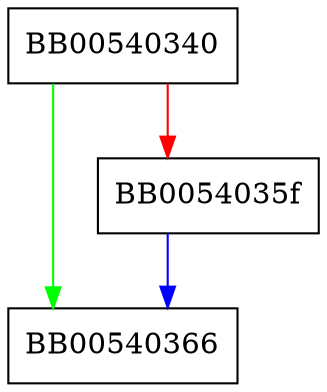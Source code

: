 digraph BN_secure_new {
  node [shape="box"];
  graph [splines=ortho];
  BB00540340 -> BB00540366 [color="green"];
  BB00540340 -> BB0054035f [color="red"];
  BB0054035f -> BB00540366 [color="blue"];
}